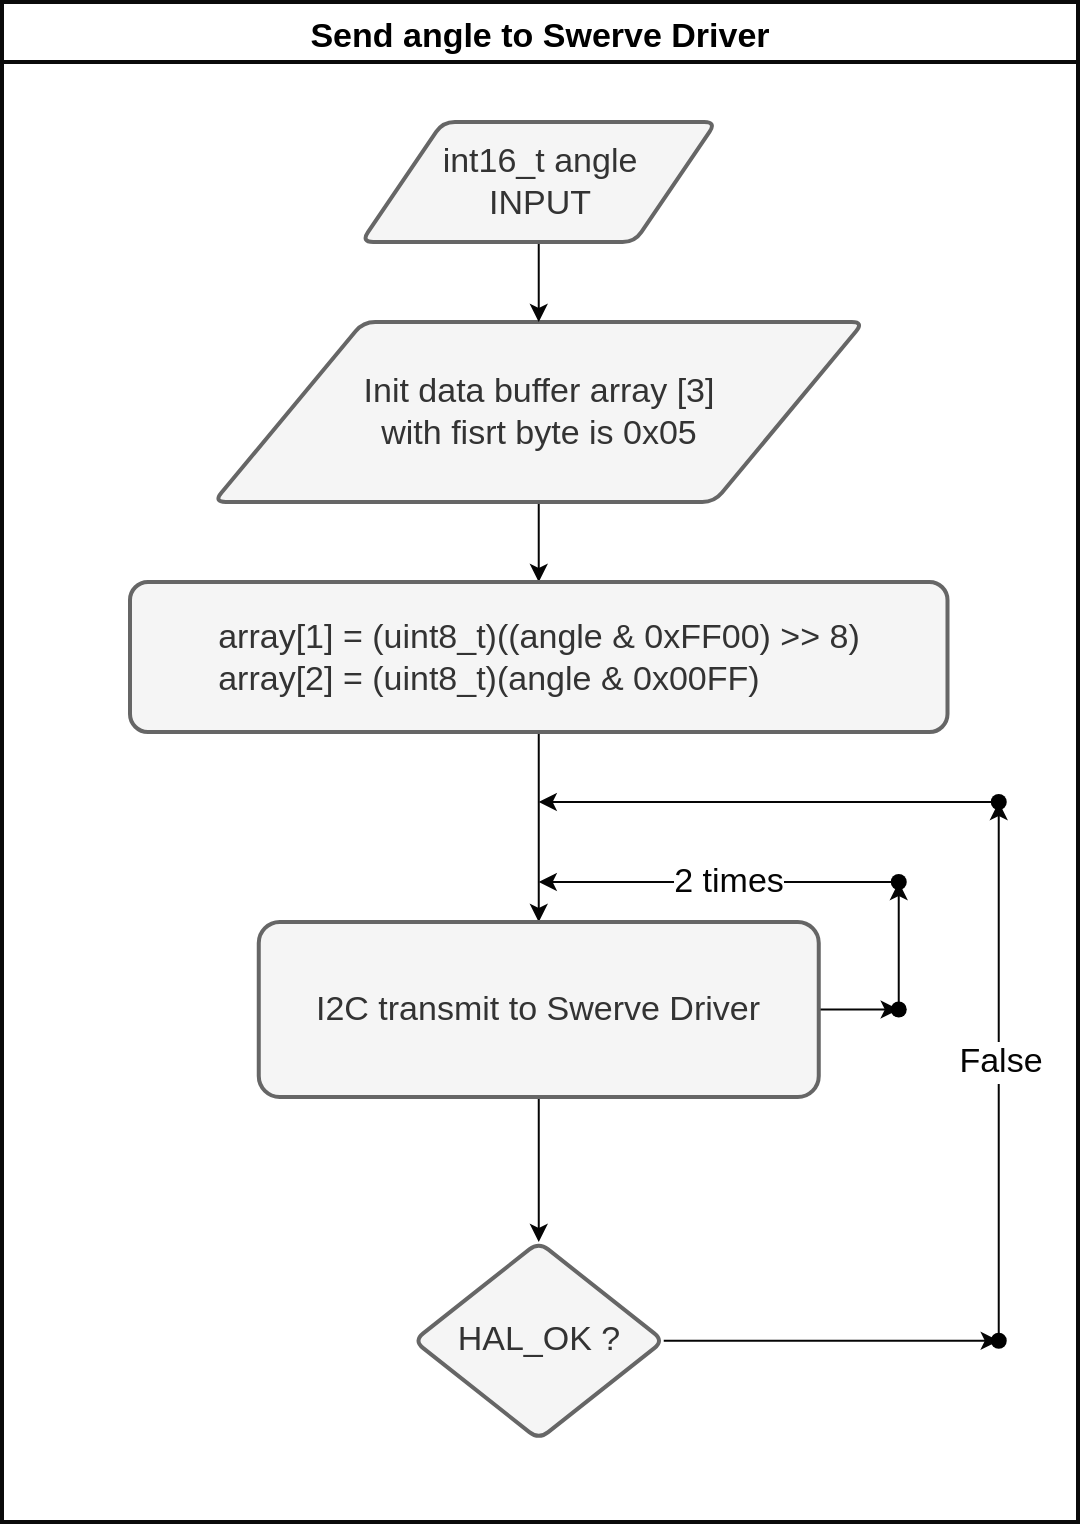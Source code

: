 <mxfile>
    <diagram id="sf5Tu4jq8F1Bwl_-Hn-f" name="Page-4">
        <mxGraphModel dx="1746" dy="1731" grid="1" gridSize="10" guides="1" tooltips="1" connect="1" arrows="1" fold="1" page="1" pageScale="1" pageWidth="1169" pageHeight="1654" background="#ffffff" math="0" shadow="0">
            <root>
                <mxCell id="0"/>
                <mxCell id="1" parent="0"/>
                <mxCell id="MFn5l7SoFBMoEaA_jS1z-1" value="Send angle to Swerve Driver" style="swimlane;labelBackgroundColor=none;strokeColor=#0a0a0a;strokeWidth=2;fontSize=17;fillColor=none;gradientColor=default;startSize=30;fontColor=#000000;" vertex="1" parent="1">
                    <mxGeometry x="2654" y="240" width="538" height="760" as="geometry"/>
                </mxCell>
                <mxCell id="MFn5l7SoFBMoEaA_jS1z-2" value="" style="edgeStyle=none;html=1;fontSize=17;strokeColor=#050505;" edge="1" parent="MFn5l7SoFBMoEaA_jS1z-1" source="MFn5l7SoFBMoEaA_jS1z-3" target="MFn5l7SoFBMoEaA_jS1z-5">
                    <mxGeometry relative="1" as="geometry"/>
                </mxCell>
                <mxCell id="MFn5l7SoFBMoEaA_jS1z-3" value="Init data buffer array [3]&lt;br&gt;with fisrt&amp;nbsp;byte is 0x05" style="shape=parallelogram;html=1;strokeWidth=2;perimeter=parallelogramPerimeter;whiteSpace=wrap;rounded=1;arcSize=12;size=0.23;labelBackgroundColor=none;strokeColor=#666666;fontSize=17;fillColor=#f5f5f5;fontColor=#333333;" vertex="1" parent="MFn5l7SoFBMoEaA_jS1z-1">
                    <mxGeometry x="105.87" y="160" width="325" height="90" as="geometry"/>
                </mxCell>
                <mxCell id="MFn5l7SoFBMoEaA_jS1z-4" value="" style="edgeStyle=none;html=1;fontSize=17;strokeColor=#050505;" edge="1" parent="MFn5l7SoFBMoEaA_jS1z-1" source="MFn5l7SoFBMoEaA_jS1z-5" target="MFn5l7SoFBMoEaA_jS1z-10">
                    <mxGeometry relative="1" as="geometry"/>
                </mxCell>
                <mxCell id="MFn5l7SoFBMoEaA_jS1z-5" value="&lt;div style=&quot;text-align: left;&quot;&gt;&lt;span style=&quot;background-color: initial;&quot;&gt;array[1] = (uint8_t)((angle &amp;amp; 0xFF00) &amp;gt;&amp;gt; 8)&lt;/span&gt;&lt;/div&gt;&lt;div style=&quot;text-align: left;&quot;&gt;&lt;span style=&quot;background-color: initial;&quot;&gt;array[2] = (uint8_t)(angle &amp;amp; 0x00FF)&lt;/span&gt;&lt;/div&gt;" style="rounded=1;whiteSpace=wrap;html=1;fontSize=17;fillColor=#f5f5f5;strokeWidth=2;arcSize=12;labelBackgroundColor=none;fontColor=#333333;strokeColor=#666666;" vertex="1" parent="MFn5l7SoFBMoEaA_jS1z-1">
                    <mxGeometry x="64" y="290" width="408.75" height="75" as="geometry"/>
                </mxCell>
                <mxCell id="MFn5l7SoFBMoEaA_jS1z-6" value="" style="edgeStyle=none;html=1;fontSize=17;strokeColor=#050505;" edge="1" parent="MFn5l7SoFBMoEaA_jS1z-1" source="MFn5l7SoFBMoEaA_jS1z-7" target="MFn5l7SoFBMoEaA_jS1z-3">
                    <mxGeometry relative="1" as="geometry"/>
                </mxCell>
                <mxCell id="MFn5l7SoFBMoEaA_jS1z-7" value="int16_t angle&lt;br&gt;INPUT" style="shape=parallelogram;html=1;strokeWidth=2;perimeter=parallelogramPerimeter;whiteSpace=wrap;rounded=1;arcSize=12;size=0.23;labelBackgroundColor=none;strokeColor=#666666;fontSize=17;fillColor=#f5f5f5;fontColor=#333333;" vertex="1" parent="MFn5l7SoFBMoEaA_jS1z-1">
                    <mxGeometry x="179.62" y="60" width="177.5" height="60" as="geometry"/>
                </mxCell>
                <mxCell id="MFn5l7SoFBMoEaA_jS1z-8" value="" style="edgeStyle=none;html=1;fontSize=17;strokeColor=#050505;" edge="1" parent="MFn5l7SoFBMoEaA_jS1z-1" source="MFn5l7SoFBMoEaA_jS1z-10" target="MFn5l7SoFBMoEaA_jS1z-12">
                    <mxGeometry relative="1" as="geometry"/>
                </mxCell>
                <mxCell id="MFn5l7SoFBMoEaA_jS1z-9" value="" style="edgeStyle=none;html=1;fontSize=17;strokeColor=#050505;" edge="1" parent="MFn5l7SoFBMoEaA_jS1z-1" source="MFn5l7SoFBMoEaA_jS1z-10" target="MFn5l7SoFBMoEaA_jS1z-14">
                    <mxGeometry relative="1" as="geometry"/>
                </mxCell>
                <mxCell id="MFn5l7SoFBMoEaA_jS1z-10" value="I2C transmit to Swerve Driver" style="rounded=1;whiteSpace=wrap;html=1;fontSize=17;fillColor=#f5f5f5;strokeWidth=2;arcSize=12;labelBackgroundColor=none;fontColor=#333333;strokeColor=#666666;" vertex="1" parent="MFn5l7SoFBMoEaA_jS1z-1">
                    <mxGeometry x="128.38" y="460" width="280" height="87.5" as="geometry"/>
                </mxCell>
                <mxCell id="MFn5l7SoFBMoEaA_jS1z-11" value="" style="edgeStyle=none;html=1;fontSize=17;strokeColor=#050505;" edge="1" parent="MFn5l7SoFBMoEaA_jS1z-1" source="MFn5l7SoFBMoEaA_jS1z-12" target="MFn5l7SoFBMoEaA_jS1z-20">
                    <mxGeometry relative="1" as="geometry"/>
                </mxCell>
                <mxCell id="MFn5l7SoFBMoEaA_jS1z-12" value="HAL_OK ?" style="rhombus;whiteSpace=wrap;html=1;fontSize=17;fillColor=#f5f5f5;rounded=1;strokeWidth=2;arcSize=12;labelBackgroundColor=none;fontColor=#333333;strokeColor=#666666;" vertex="1" parent="MFn5l7SoFBMoEaA_jS1z-1">
                    <mxGeometry x="205.89" y="620" width="124.98" height="98.75" as="geometry"/>
                </mxCell>
                <mxCell id="MFn5l7SoFBMoEaA_jS1z-13" value="" style="edgeStyle=none;html=1;fontSize=17;strokeColor=#050505;" edge="1" parent="MFn5l7SoFBMoEaA_jS1z-1" source="MFn5l7SoFBMoEaA_jS1z-14" target="MFn5l7SoFBMoEaA_jS1z-17">
                    <mxGeometry relative="1" as="geometry"/>
                </mxCell>
                <mxCell id="MFn5l7SoFBMoEaA_jS1z-14" value="" style="shape=waypoint;sketch=0;size=6;pointerEvents=1;points=[];fillColor=none;resizable=0;rotatable=0;perimeter=centerPerimeter;snapToPoint=1;fontSize=17;rounded=1;strokeWidth=2;arcSize=12;labelBackgroundColor=none;gradientColor=default;" vertex="1" parent="MFn5l7SoFBMoEaA_jS1z-1">
                    <mxGeometry x="438.37" y="493.75" width="20" height="20" as="geometry"/>
                </mxCell>
                <mxCell id="MFn5l7SoFBMoEaA_jS1z-15" value="" style="edgeStyle=none;html=1;fontSize=17;strokeColor=#050505;" edge="1" parent="MFn5l7SoFBMoEaA_jS1z-1">
                    <mxGeometry relative="1" as="geometry">
                        <mxPoint x="448.37" y="440" as="sourcePoint"/>
                        <mxPoint x="268.37" y="440" as="targetPoint"/>
                    </mxGeometry>
                </mxCell>
                <mxCell id="MFn5l7SoFBMoEaA_jS1z-16" value="2 times" style="edgeLabel;html=1;align=center;verticalAlign=middle;resizable=0;points=[];fontSize=17;labelBackgroundColor=#FFFFFF;fontColor=#050505;" vertex="1" connectable="0" parent="MFn5l7SoFBMoEaA_jS1z-15">
                    <mxGeometry x="-0.052" relative="1" as="geometry">
                        <mxPoint as="offset"/>
                    </mxGeometry>
                </mxCell>
                <mxCell id="MFn5l7SoFBMoEaA_jS1z-17" value="" style="shape=waypoint;sketch=0;size=6;pointerEvents=1;points=[];fillColor=none;resizable=0;rotatable=0;perimeter=centerPerimeter;snapToPoint=1;fontSize=17;rounded=1;strokeWidth=2;arcSize=12;labelBackgroundColor=none;gradientColor=default;" vertex="1" parent="MFn5l7SoFBMoEaA_jS1z-1">
                    <mxGeometry x="438.37" y="430" width="20" height="20" as="geometry"/>
                </mxCell>
                <mxCell id="MFn5l7SoFBMoEaA_jS1z-18" value="" style="edgeStyle=none;html=1;fontSize=17;strokeColor=#050505;" edge="1" parent="MFn5l7SoFBMoEaA_jS1z-1" source="MFn5l7SoFBMoEaA_jS1z-20" target="MFn5l7SoFBMoEaA_jS1z-22">
                    <mxGeometry relative="1" as="geometry"/>
                </mxCell>
                <mxCell id="MFn5l7SoFBMoEaA_jS1z-19" value="False" style="edgeLabel;html=1;align=center;verticalAlign=middle;resizable=0;points=[];fontSize=17;labelBackgroundColor=#FFFFFF;fontColor=#050505;" vertex="1" connectable="0" parent="MFn5l7SoFBMoEaA_jS1z-18">
                    <mxGeometry x="0.073" y="-1" relative="1" as="geometry">
                        <mxPoint x="-1" y="5" as="offset"/>
                    </mxGeometry>
                </mxCell>
                <mxCell id="MFn5l7SoFBMoEaA_jS1z-20" value="" style="shape=waypoint;sketch=0;size=6;pointerEvents=1;points=[];fillColor=none;resizable=0;rotatable=0;perimeter=centerPerimeter;snapToPoint=1;fontSize=17;rounded=1;strokeWidth=2;arcSize=12;labelBackgroundColor=none;gradientColor=default;" vertex="1" parent="MFn5l7SoFBMoEaA_jS1z-1">
                    <mxGeometry x="488.37" y="659.375" width="20" height="20" as="geometry"/>
                </mxCell>
                <mxCell id="MFn5l7SoFBMoEaA_jS1z-21" value="" style="edgeStyle=none;html=1;fontSize=17;strokeColor=#050505;" edge="1" parent="MFn5l7SoFBMoEaA_jS1z-1" source="MFn5l7SoFBMoEaA_jS1z-22">
                    <mxGeometry relative="1" as="geometry">
                        <mxPoint x="268.37" y="400" as="targetPoint"/>
                    </mxGeometry>
                </mxCell>
                <mxCell id="MFn5l7SoFBMoEaA_jS1z-22" value="" style="shape=waypoint;sketch=0;size=6;pointerEvents=1;points=[];fillColor=none;resizable=0;rotatable=0;perimeter=centerPerimeter;snapToPoint=1;fontSize=17;rounded=1;strokeWidth=2;arcSize=12;labelBackgroundColor=none;gradientColor=default;" vertex="1" parent="MFn5l7SoFBMoEaA_jS1z-1">
                    <mxGeometry x="488.37" y="390.005" width="20" height="20" as="geometry"/>
                </mxCell>
            </root>
        </mxGraphModel>
    </diagram>
    <diagram id="LgjHjMKBJpjoU6trHhx2" name="Page-1">
        <mxGraphModel dx="4595" dy="1948" grid="1" gridSize="10" guides="1" tooltips="1" connect="1" arrows="1" fold="1" page="1" pageScale="1" pageWidth="1169" pageHeight="1654" background="#ffffff" math="0" shadow="0">
            <root>
                <mxCell id="0"/>
                <mxCell id="1" parent="0"/>
                <mxCell id="20" value="" style="edgeStyle=none;html=1;strokeColor=#000000;" edge="1" parent="1" source="18" target="19">
                    <mxGeometry relative="1" as="geometry"/>
                </mxCell>
                <mxCell id="22" value="" style="edgeStyle=none;html=1;strokeColor=#000000;" edge="1" parent="1" source="19" target="21">
                    <mxGeometry relative="1" as="geometry"/>
                </mxCell>
                <mxCell id="19" value="Config SystemClock" style="whiteSpace=wrap;html=1;rounded=1;arcSize=14;strokeWidth=2;fillColor=#f5f5f5;fontColor=#333333;strokeColor=#666666;" vertex="1" parent="1">
                    <mxGeometry x="530" y="270" width="120" height="60" as="geometry"/>
                </mxCell>
                <mxCell id="24" value="" style="edgeStyle=none;html=1;strokeColor=#000000;" edge="1" parent="1" source="21" target="23">
                    <mxGeometry relative="1" as="geometry"/>
                </mxCell>
                <mxCell id="21" value="Init GPIO, Timer,&amp;nbsp;&lt;br&gt;USART, I2C" style="whiteSpace=wrap;html=1;rounded=1;arcSize=14;strokeWidth=2;fillColor=#f5f5f5;fontColor=#333333;strokeColor=#666666;" vertex="1" parent="1">
                    <mxGeometry x="530" y="370" width="120" height="60" as="geometry"/>
                </mxCell>
                <mxCell id="26" value="" style="edgeStyle=none;html=1;strokeColor=#000000;" edge="1" parent="1" source="23" target="25">
                    <mxGeometry relative="1" as="geometry"/>
                </mxCell>
                <mxCell id="23" value="Init Wings home position" style="rounded=1;whiteSpace=wrap;html=1;arcSize=14;strokeWidth=2;fillColor=#f5f5f5;fontColor=#333333;strokeColor=#666666;" vertex="1" parent="1">
                    <mxGeometry x="530" y="470" width="120" height="60" as="geometry"/>
                </mxCell>
                <mxCell id="31" value="" style="edgeStyle=none;html=1;strokeColor=#000000;" edge="1" parent="1" source="25" target="30">
                    <mxGeometry relative="1" as="geometry"/>
                </mxCell>
                <mxCell id="25" value="Scan I2C address of&lt;br&gt;Swerve Driver" style="whiteSpace=wrap;html=1;rounded=1;arcSize=14;strokeWidth=2;fillColor=#f5f5f5;fontColor=#333333;strokeColor=#666666;" vertex="1" parent="1">
                    <mxGeometry x="530" y="570" width="120" height="60" as="geometry"/>
                </mxCell>
                <mxCell id="33" value="" style="edgeStyle=none;html=1;strokeColor=#000000;" edge="1" parent="1" source="30" target="32">
                    <mxGeometry relative="1" as="geometry"/>
                </mxCell>
                <mxCell id="38" value="" style="edgeStyle=none;html=1;strokeColor=#000000;" edge="1" parent="1" source="30" target="37">
                    <mxGeometry relative="1" as="geometry"/>
                </mxCell>
                <mxCell id="30" value="HAL_OK" style="rhombus;whiteSpace=wrap;html=1;rounded=1;arcSize=14;strokeWidth=2;fillColor=#f5f5f5;fontColor=#333333;strokeColor=#666666;" vertex="1" parent="1">
                    <mxGeometry x="550" y="660" width="80" height="80" as="geometry"/>
                </mxCell>
                <mxCell id="35" value="" style="edgeStyle=none;html=1;strokeColor=#000000;" edge="1" parent="1" source="32" target="34">
                    <mxGeometry relative="1" as="geometry"/>
                </mxCell>
                <mxCell id="112" value="False" style="edgeLabel;html=1;align=center;verticalAlign=middle;resizable=0;points=[];fontSize=14;labelBackgroundColor=#f4f1f8;fontColor=#000000;" vertex="1" connectable="0" parent="35">
                    <mxGeometry x="-0.185" relative="1" as="geometry">
                        <mxPoint y="-9" as="offset"/>
                    </mxGeometry>
                </mxCell>
                <mxCell id="32" value="" style="shape=waypoint;sketch=0;size=6;pointerEvents=1;points=[];fillColor=default;resizable=0;rotatable=0;perimeter=centerPerimeter;snapToPoint=1;rounded=1;arcSize=14;strokeWidth=2;" vertex="1" parent="1">
                    <mxGeometry x="710" y="690" width="20" height="20" as="geometry"/>
                </mxCell>
                <mxCell id="36" value="" style="edgeStyle=none;html=1;strokeColor=#000000;" edge="1" parent="1" source="34" target="25">
                    <mxGeometry relative="1" as="geometry"/>
                </mxCell>
                <mxCell id="34" value="" style="shape=waypoint;sketch=0;size=6;pointerEvents=1;points=[];fillColor=default;resizable=0;rotatable=0;perimeter=centerPerimeter;snapToPoint=1;rounded=1;arcSize=14;strokeWidth=2;" vertex="1" parent="1">
                    <mxGeometry x="710" y="590" width="20" height="20" as="geometry"/>
                </mxCell>
                <mxCell id="40" value="" style="edgeStyle=none;html=1;strokeColor=#000000;" edge="1" parent="1" source="37" target="39">
                    <mxGeometry relative="1" as="geometry"/>
                </mxCell>
                <mxCell id="37" value="Send init angle for&amp;nbsp;&lt;br&gt;Swerve Driver" style="whiteSpace=wrap;html=1;rounded=1;arcSize=14;strokeWidth=2;fillColor=#f5f5f5;fontColor=#333333;strokeColor=#666666;" vertex="1" parent="1">
                    <mxGeometry x="530" y="780" width="120" height="60" as="geometry"/>
                </mxCell>
                <mxCell id="44" value="" style="edgeStyle=none;html=1;strokeColor=#000000;" edge="1" parent="1" source="39" target="43">
                    <mxGeometry relative="1" as="geometry"/>
                </mxCell>
                <mxCell id="39" value="Enable DMA for USART of RF &lt;br&gt;module" style="whiteSpace=wrap;html=1;rounded=1;arcSize=14;strokeWidth=2;fillColor=#f5f5f5;fontColor=#333333;strokeColor=#666666;" vertex="1" parent="1">
                    <mxGeometry x="530" y="880" width="120" height="60" as="geometry"/>
                </mxCell>
                <mxCell id="46" value="" style="edgeStyle=none;html=1;strokeColor=#000000;" edge="1" parent="1" source="43" target="45">
                    <mxGeometry relative="1" as="geometry"/>
                </mxCell>
                <mxCell id="43" value="Scan &amp;amp; Store joystick, button data into data array" style="rounded=1;whiteSpace=wrap;html=1;arcSize=14;strokeWidth=2;fillColor=#f5f5f5;fontColor=#333333;strokeColor=#666666;" vertex="1" parent="1">
                    <mxGeometry x="510" y="1010" width="160" height="90" as="geometry"/>
                </mxCell>
                <mxCell id="48" value="" style="edgeStyle=none;html=1;strokeColor=#000000;" edge="1" parent="1" source="45" target="47">
                    <mxGeometry relative="1" as="geometry"/>
                </mxCell>
                <mxCell id="45" value="Process data, divide control angle data" style="rounded=1;whiteSpace=wrap;html=1;arcSize=14;strokeWidth=2;fillColor=#f5f5f5;fontColor=#333333;strokeColor=#666666;" vertex="1" parent="1">
                    <mxGeometry x="510" y="1140" width="160" height="70" as="geometry"/>
                </mxCell>
                <mxCell id="50" value="" style="edgeStyle=none;html=1;strokeColor=#000000;" edge="1" parent="1" source="47" target="49">
                    <mxGeometry relative="1" as="geometry"/>
                </mxCell>
                <mxCell id="47" value="Send data to Swerve Driver via I2C" style="rounded=1;whiteSpace=wrap;html=1;arcSize=14;strokeWidth=2;fillColor=#f5f5f5;fontColor=#333333;strokeColor=#666666;" vertex="1" parent="1">
                    <mxGeometry x="530" y="1250" width="120" height="60" as="geometry"/>
                </mxCell>
                <mxCell id="52" value="" style="edgeStyle=none;html=1;strokeColor=#000000;" edge="1" parent="1" source="49" target="51">
                    <mxGeometry relative="1" as="geometry"/>
                </mxCell>
                <mxCell id="49" value="Control 2 wheeled motor" style="whiteSpace=wrap;html=1;rounded=1;arcSize=14;strokeWidth=2;fillColor=#f5f5f5;fontColor=#333333;strokeColor=#666666;" vertex="1" parent="1">
                    <mxGeometry x="530" y="1350" width="120" height="60" as="geometry"/>
                </mxCell>
                <mxCell id="54" value="" style="edgeStyle=none;html=1;strokeColor=#000000;" edge="1" parent="1" source="51" target="53">
                    <mxGeometry relative="1" as="geometry"/>
                </mxCell>
                <mxCell id="51" value="" style="shape=waypoint;sketch=0;size=6;pointerEvents=1;points=[];fillColor=default;resizable=0;rotatable=0;perimeter=centerPerimeter;snapToPoint=1;rounded=1;arcSize=14;strokeWidth=2;" vertex="1" parent="1">
                    <mxGeometry x="580" y="1450" width="20" height="20" as="geometry"/>
                </mxCell>
                <mxCell id="56" value="" style="edgeStyle=none;html=1;strokeColor=#000000;" edge="1" parent="1" source="53" target="55">
                    <mxGeometry relative="1" as="geometry">
                        <Array as="points">
                            <mxPoint x="740" y="1220"/>
                        </Array>
                    </mxGeometry>
                </mxCell>
                <mxCell id="53" value="" style="shape=waypoint;sketch=0;size=6;pointerEvents=1;points=[];fillColor=default;resizable=0;rotatable=0;perimeter=centerPerimeter;snapToPoint=1;rounded=1;arcSize=14;strokeWidth=2;" vertex="1" parent="1">
                    <mxGeometry x="730" y="1450" width="20" height="20" as="geometry"/>
                </mxCell>
                <mxCell id="57" value="" style="edgeStyle=none;html=1;strokeColor=#000000;" edge="1" parent="1" source="55">
                    <mxGeometry relative="1" as="geometry">
                        <mxPoint x="590" y="990" as="targetPoint"/>
                        <Array as="points"/>
                    </mxGeometry>
                </mxCell>
                <mxCell id="55" value="" style="shape=waypoint;sketch=0;size=6;pointerEvents=1;points=[];fillColor=default;resizable=0;rotatable=0;perimeter=centerPerimeter;snapToPoint=1;rounded=1;arcSize=14;strokeWidth=2;" vertex="1" parent="1">
                    <mxGeometry x="730" y="980" width="20" height="20" as="geometry"/>
                </mxCell>
                <mxCell id="60" value="MAIN" style="swimlane;strokeColor=#000000;strokeWidth=2;fillColor=none;gradientColor=default;labelPosition=center;verticalLabelPosition=middle;align=center;verticalAlign=middle;startSize=30;fontSize=14;fontColor=#080808;" vertex="1" parent="1">
                    <mxGeometry x="370" y="70" width="430" height="1420" as="geometry"/>
                </mxCell>
                <mxCell id="18" value="Reset peripherals,&lt;br&gt;init flash &amp;amp; systick" style="rounded=1;whiteSpace=wrap;html=1;absoluteArcSize=1;arcSize=14;strokeWidth=2;fillColor=#f5f5f5;fontColor=#333333;strokeColor=#666666;" vertex="1" parent="60">
                    <mxGeometry x="125" y="50" width="180" height="130" as="geometry"/>
                </mxCell>
                <mxCell id="147" value="" style="line;strokeWidth=2;html=1;labelBackgroundColor=none;strokeColor=#1A1A1A;fontSize=17;fillColor=none;gradientColor=default;fontColor=#121111;" vertex="1" parent="60">
                    <mxGeometry y="890" width="430" height="10" as="geometry"/>
                </mxCell>
                <mxCell id="148" value="LOOP" style="text;html=1;align=center;verticalAlign=middle;resizable=0;points=[];autosize=1;strokeColor=none;fillColor=none;fontSize=17;fontColor=#000000;" vertex="1" parent="1">
                    <mxGeometry x="375" y="975" width="70" height="30" as="geometry"/>
                </mxCell>
            </root>
        </mxGraphModel>
    </diagram>
    <diagram id="1zz0rGVcBCQXK4eXTrPm" name="Page-2">
        <mxGraphModel dx="2663" dy="1298" grid="1" gridSize="10" guides="1" tooltips="1" connect="1" arrows="1" fold="1" page="1" pageScale="1" pageWidth="1169" pageHeight="1654" background="#ffffff" math="1" shadow="0">
            <root>
                <mxCell id="0"/>
                <mxCell id="1" parent="0"/>
                <mxCell id="22NSbje1e0_N6CiT3W4a-1" value="Init Wings home position" style="swimlane;strokeColor=#666666;strokeWidth=2;fillColor=#f5f5f5;fontSize=14;startSize=30;fontColor=#FFFFFF;" vertex="1" parent="1">
                    <mxGeometry x="294" y="70" width="580" height="1290" as="geometry"/>
                </mxCell>
                <mxCell id="22NSbje1e0_N6CiT3W4a-2" value="" style="edgeStyle=none;html=1;fontSize=14;strokeColor=#000000;" edge="1" parent="22NSbje1e0_N6CiT3W4a-1" source="22NSbje1e0_N6CiT3W4a-3" target="22NSbje1e0_N6CiT3W4a-5">
                    <mxGeometry relative="1" as="geometry"/>
                </mxCell>
                <mxCell id="22NSbje1e0_N6CiT3W4a-3" value="Set down direction for Stepper" style="rounded=1;whiteSpace=wrap;html=1;absoluteArcSize=1;arcSize=14;strokeWidth=2;labelBackgroundColor=none;strokeColor=#666666;fontSize=14;fillColor=#f5f5f5;fontColor=#333333;" vertex="1" parent="22NSbje1e0_N6CiT3W4a-1">
                    <mxGeometry x="124.38" y="50" width="190" height="70" as="geometry"/>
                </mxCell>
                <mxCell id="22NSbje1e0_N6CiT3W4a-4" value="" style="edgeStyle=none;html=1;fontSize=14;strokeColor=#000000;" edge="1" parent="22NSbje1e0_N6CiT3W4a-1" source="22NSbje1e0_N6CiT3W4a-5" target="22NSbje1e0_N6CiT3W4a-7">
                    <mxGeometry relative="1" as="geometry"/>
                </mxCell>
                <mxCell id="22NSbje1e0_N6CiT3W4a-5" value="Pulse generate to Stepper 1" style="whiteSpace=wrap;html=1;fontSize=14;fillColor=#f5f5f5;rounded=1;arcSize=14;strokeWidth=2;labelBackgroundColor=none;fontColor=#333333;strokeColor=#666666;" vertex="1" parent="22NSbje1e0_N6CiT3W4a-1">
                    <mxGeometry x="114.38" y="180" width="210" height="70" as="geometry"/>
                </mxCell>
                <mxCell id="22NSbje1e0_N6CiT3W4a-6" value="" style="edgeStyle=none;html=1;fontSize=14;strokeColor=#080808;" edge="1" parent="22NSbje1e0_N6CiT3W4a-1" source="22NSbje1e0_N6CiT3W4a-7" target="22NSbje1e0_N6CiT3W4a-12">
                    <mxGeometry relative="1" as="geometry"/>
                </mxCell>
                <mxCell id="22NSbje1e0_N6CiT3W4a-7" value="Proximity sensor 1" style="rhombus;whiteSpace=wrap;html=1;fontSize=14;fillColor=#f5f5f5;rounded=1;arcSize=14;strokeWidth=2;labelBackgroundColor=none;fontColor=#333333;strokeColor=#666666;" vertex="1" parent="22NSbje1e0_N6CiT3W4a-1">
                    <mxGeometry x="124.38" y="300" width="190" height="100" as="geometry"/>
                </mxCell>
                <mxCell id="22NSbje1e0_N6CiT3W4a-8" value="" style="shape=waypoint;sketch=0;size=6;pointerEvents=1;points=[];fillColor=none;resizable=0;rotatable=0;perimeter=centerPerimeter;snapToPoint=1;fontSize=14;rounded=1;arcSize=14;strokeWidth=2;labelBackgroundColor=none;gradientColor=default;" vertex="1" parent="22NSbje1e0_N6CiT3W4a-1">
                    <mxGeometry x="424.38" y="340" width="20" height="20" as="geometry"/>
                </mxCell>
                <mxCell id="22NSbje1e0_N6CiT3W4a-9" value="" style="edgeStyle=none;html=1;fontSize=14;strokeColor=#000000;" edge="1" parent="22NSbje1e0_N6CiT3W4a-1" source="22NSbje1e0_N6CiT3W4a-10" target="22NSbje1e0_N6CiT3W4a-5">
                    <mxGeometry relative="1" as="geometry"/>
                </mxCell>
                <mxCell id="22NSbje1e0_N6CiT3W4a-10" value="" style="shape=waypoint;sketch=0;size=6;pointerEvents=1;points=[];fillColor=none;resizable=0;rotatable=0;perimeter=centerPerimeter;snapToPoint=1;fontSize=14;rounded=1;arcSize=14;strokeWidth=2;labelBackgroundColor=none;gradientColor=default;" vertex="1" parent="22NSbje1e0_N6CiT3W4a-1">
                    <mxGeometry x="424.38" y="205" width="20" height="20" as="geometry"/>
                </mxCell>
                <mxCell id="22NSbje1e0_N6CiT3W4a-11" value="" style="edgeStyle=none;html=1;fontSize=14;strokeColor=#000000;" edge="1" parent="22NSbje1e0_N6CiT3W4a-1">
                    <mxGeometry relative="1" as="geometry">
                        <mxPoint x="314.38" y="349.8" as="sourcePoint"/>
                        <mxPoint x="434.38" y="349.8" as="targetPoint"/>
                    </mxGeometry>
                </mxCell>
                <mxCell id="22NSbje1e0_N6CiT3W4a-12" value="Pulse generate to Stepper 2" style="whiteSpace=wrap;html=1;fontSize=14;fillColor=#f5f5f5;rounded=1;arcSize=14;strokeWidth=2;labelBackgroundColor=none;fontColor=#333333;strokeColor=#666666;" vertex="1" parent="22NSbje1e0_N6CiT3W4a-1">
                    <mxGeometry x="114.38" y="450" width="210" height="70" as="geometry"/>
                </mxCell>
                <mxCell id="22NSbje1e0_N6CiT3W4a-13" value="" style="edgeStyle=none;html=1;fontSize=14;strokeColor=#080808;" edge="1" parent="22NSbje1e0_N6CiT3W4a-1" source="22NSbje1e0_N6CiT3W4a-14" target="22NSbje1e0_N6CiT3W4a-22">
                    <mxGeometry relative="1" as="geometry"/>
                </mxCell>
                <mxCell id="22NSbje1e0_N6CiT3W4a-14" value="Proximity sensor 2" style="rhombus;whiteSpace=wrap;html=1;fontSize=14;fillColor=#f5f5f5;rounded=1;arcSize=14;strokeWidth=2;labelBackgroundColor=none;fontColor=#333333;strokeColor=#666666;" vertex="1" parent="22NSbje1e0_N6CiT3W4a-1">
                    <mxGeometry x="124.38" y="570" width="190" height="100" as="geometry"/>
                </mxCell>
                <mxCell id="22NSbje1e0_N6CiT3W4a-15" value="" style="edgeStyle=none;html=1;fontSize=14;strokeColor=#080808;" edge="1" parent="22NSbje1e0_N6CiT3W4a-1" source="22NSbje1e0_N6CiT3W4a-12" target="22NSbje1e0_N6CiT3W4a-14">
                    <mxGeometry relative="1" as="geometry"/>
                </mxCell>
                <mxCell id="22NSbje1e0_N6CiT3W4a-16" value="" style="shape=waypoint;sketch=0;size=6;pointerEvents=1;points=[];fillColor=none;resizable=0;rotatable=0;perimeter=centerPerimeter;snapToPoint=1;fontSize=14;rounded=1;arcSize=14;strokeWidth=2;labelBackgroundColor=none;gradientColor=default;" vertex="1" parent="22NSbje1e0_N6CiT3W4a-1">
                    <mxGeometry x="424.38" y="610" width="20" height="20" as="geometry"/>
                </mxCell>
                <mxCell id="22NSbje1e0_N6CiT3W4a-17" value="" style="edgeStyle=none;html=1;fontSize=14;strokeColor=#080808;" edge="1" parent="22NSbje1e0_N6CiT3W4a-1" source="22NSbje1e0_N6CiT3W4a-18" target="22NSbje1e0_N6CiT3W4a-12">
                    <mxGeometry relative="1" as="geometry"/>
                </mxCell>
                <mxCell id="22NSbje1e0_N6CiT3W4a-18" value="" style="shape=waypoint;sketch=0;size=6;pointerEvents=1;points=[];fillColor=none;resizable=0;rotatable=0;perimeter=centerPerimeter;snapToPoint=1;fontSize=14;rounded=1;arcSize=14;strokeWidth=2;labelBackgroundColor=none;gradientColor=default;" vertex="1" parent="22NSbje1e0_N6CiT3W4a-1">
                    <mxGeometry x="424.38" y="475" width="20" height="20" as="geometry"/>
                </mxCell>
                <mxCell id="22NSbje1e0_N6CiT3W4a-19" value="" style="edgeStyle=none;html=1;fontSize=14;strokeColor=#080808;" edge="1" parent="22NSbje1e0_N6CiT3W4a-1" source="22NSbje1e0_N6CiT3W4a-16" target="22NSbje1e0_N6CiT3W4a-18">
                    <mxGeometry relative="1" as="geometry"/>
                </mxCell>
                <mxCell id="22NSbje1e0_N6CiT3W4a-20" value="False" style="edgeLabel;html=1;align=center;verticalAlign=middle;resizable=0;points=[];fontSize=14;labelBackgroundColor=#f2f1f4;fontColor=#050505;" vertex="1" connectable="0" parent="22NSbje1e0_N6CiT3W4a-19">
                    <mxGeometry x="-0.113" y="-1" relative="1" as="geometry">
                        <mxPoint x="-1" y="-10" as="offset"/>
                    </mxGeometry>
                </mxCell>
                <mxCell id="22NSbje1e0_N6CiT3W4a-21" value="" style="edgeStyle=none;html=1;fontSize=14;strokeColor=#080808;" edge="1" parent="22NSbje1e0_N6CiT3W4a-1">
                    <mxGeometry relative="1" as="geometry">
                        <mxPoint x="314.38" y="619.8" as="sourcePoint"/>
                        <mxPoint x="434.38" y="619.8" as="targetPoint"/>
                    </mxGeometry>
                </mxCell>
                <mxCell id="22NSbje1e0_N6CiT3W4a-22" value="Enable PWM Interrupt" style="whiteSpace=wrap;html=1;fontSize=14;fillColor=#f5f5f5;rounded=1;arcSize=14;strokeWidth=2;labelBackgroundColor=none;fontColor=#333333;strokeColor=#666666;" vertex="1" parent="22NSbje1e0_N6CiT3W4a-1">
                    <mxGeometry x="159.38" y="720" width="120" height="60" as="geometry"/>
                </mxCell>
                <mxCell id="22NSbje1e0_N6CiT3W4a-23" value="" style="edgeStyle=none;html=1;fontSize=14;strokeColor=#080808;" edge="1" parent="22NSbje1e0_N6CiT3W4a-1" source="22NSbje1e0_N6CiT3W4a-24" target="22NSbje1e0_N6CiT3W4a-26">
                    <mxGeometry relative="1" as="geometry"/>
                </mxCell>
                <mxCell id="22NSbje1e0_N6CiT3W4a-24" value="Pulse Finish Callback" style="whiteSpace=wrap;html=1;fontSize=14;fillColor=#f5f5f5;rounded=1;arcSize=14;strokeWidth=2;labelBackgroundColor=none;fontColor=#333333;strokeColor=#666666;" vertex="1" parent="22NSbje1e0_N6CiT3W4a-1">
                    <mxGeometry x="147.18" y="840" width="150" height="70" as="geometry"/>
                </mxCell>
                <mxCell id="22NSbje1e0_N6CiT3W4a-25" value="" style="edgeStyle=none;html=1;fontSize=14;strokeColor=#080808;" edge="1" parent="22NSbje1e0_N6CiT3W4a-1" source="22NSbje1e0_N6CiT3W4a-26" target="22NSbje1e0_N6CiT3W4a-29">
                    <mxGeometry relative="1" as="geometry"/>
                </mxCell>
                <mxCell id="22NSbje1e0_N6CiT3W4a-26" value="Pulse_Count++" style="shape=parallelogram;perimeter=parallelogramPerimeter;whiteSpace=wrap;html=1;fixedSize=1;fontSize=14;fillColor=#f5f5f5;rounded=1;arcSize=14;strokeWidth=2;labelBackgroundColor=none;fontColor=#333333;strokeColor=#666666;" vertex="1" parent="22NSbje1e0_N6CiT3W4a-1">
                    <mxGeometry x="153.43" y="950" width="137.5" height="40" as="geometry"/>
                </mxCell>
                <mxCell id="22NSbje1e0_N6CiT3W4a-27" value="" style="edgeStyle=none;html=1;fontSize=14;strokeColor=#080808;" edge="1" parent="22NSbje1e0_N6CiT3W4a-1" source="22NSbje1e0_N6CiT3W4a-29" target="22NSbje1e0_N6CiT3W4a-30">
                    <mxGeometry relative="1" as="geometry"/>
                </mxCell>
                <mxCell id="22NSbje1e0_N6CiT3W4a-28" value="" style="edgeStyle=none;html=1;fontSize=14;strokeColor=#050505;" edge="1" parent="22NSbje1e0_N6CiT3W4a-1" source="22NSbje1e0_N6CiT3W4a-29" target="22NSbje1e0_N6CiT3W4a-34">
                    <mxGeometry relative="1" as="geometry"/>
                </mxCell>
                <mxCell id="22NSbje1e0_N6CiT3W4a-29" value="Pulse_Count &amp;gt;= PulseSet" style="rhombus;whiteSpace=wrap;html=1;fontSize=14;fillColor=#f5f5f5;rounded=1;arcSize=14;strokeWidth=2;labelBackgroundColor=none;fontColor=#333333;strokeColor=#666666;" vertex="1" parent="22NSbje1e0_N6CiT3W4a-1">
                    <mxGeometry x="102.81" y="1030" width="238.75" height="100" as="geometry"/>
                </mxCell>
                <mxCell id="22NSbje1e0_N6CiT3W4a-30" value="" style="shape=waypoint;sketch=0;size=6;pointerEvents=1;points=[];fillColor=none;resizable=0;rotatable=0;perimeter=centerPerimeter;snapToPoint=1;fontSize=14;rounded=1;arcSize=14;strokeWidth=2;labelBackgroundColor=none;gradientColor=default;" vertex="1" parent="22NSbje1e0_N6CiT3W4a-1">
                    <mxGeometry x="407.185" y="1070" width="20" height="20" as="geometry"/>
                </mxCell>
                <mxCell id="22NSbje1e0_N6CiT3W4a-31" value="Continue PWM generate" style="whiteSpace=wrap;html=1;fontSize=14;fillColor=#f5f5f5;sketch=0;rounded=1;arcSize=14;strokeWidth=2;labelBackgroundColor=none;fontColor=#333333;strokeColor=#666666;" vertex="1" parent="22NSbje1e0_N6CiT3W4a-1">
                    <mxGeometry x="357.185" y="920" width="120" height="60" as="geometry"/>
                </mxCell>
                <mxCell id="22NSbje1e0_N6CiT3W4a-32" value="" style="edgeStyle=none;html=1;fontSize=14;exitX=0.51;exitY=0.36;exitDx=0;exitDy=0;exitPerimeter=0;strokeColor=#080808;" edge="1" parent="22NSbje1e0_N6CiT3W4a-1" source="22NSbje1e0_N6CiT3W4a-30">
                    <mxGeometry relative="1" as="geometry">
                        <mxPoint x="416.985" y="1050" as="sourcePoint"/>
                        <mxPoint x="416.985" y="980" as="targetPoint"/>
                    </mxGeometry>
                </mxCell>
                <mxCell id="22NSbje1e0_N6CiT3W4a-33" value="False" style="edgeLabel;html=1;align=center;verticalAlign=middle;resizable=0;points=[];fontSize=14;labelBackgroundColor=#f2f1f4;fontColor=#050505;" vertex="1" connectable="0" parent="22NSbje1e0_N6CiT3W4a-32">
                    <mxGeometry x="-0.329" y="-1" relative="1" as="geometry">
                        <mxPoint x="-1" y="-16" as="offset"/>
                    </mxGeometry>
                </mxCell>
                <mxCell id="22NSbje1e0_N6CiT3W4a-34" value="Disable PWM interrupt &lt;br&gt;&amp;amp; PWM generate" style="whiteSpace=wrap;html=1;fontSize=14;fillColor=#f5f5f5;rounded=1;arcSize=14;strokeWidth=2;labelBackgroundColor=none;fontColor=#333333;strokeColor=#666666;" vertex="1" parent="22NSbje1e0_N6CiT3W4a-1">
                    <mxGeometry x="134.67" y="1170" width="175.01" height="90" as="geometry"/>
                </mxCell>
                <mxCell id="22NSbje1e0_N6CiT3W4a-35" value="" style="edgeStyle=none;html=1;fontSize=14;strokeColor=#000000;" edge="1" parent="22NSbje1e0_N6CiT3W4a-1">
                    <mxGeometry relative="1" as="geometry">
                        <mxPoint x="434.39" y="350" as="sourcePoint"/>
                        <mxPoint x="434.39" y="215" as="targetPoint"/>
                    </mxGeometry>
                </mxCell>
                <mxCell id="22NSbje1e0_N6CiT3W4a-36" value="False" style="edgeLabel;html=1;align=center;verticalAlign=middle;resizable=0;points=[];fontSize=14;labelBackgroundColor=#f2f1f4;fontColor=#050505;" vertex="1" connectable="0" parent="22NSbje1e0_N6CiT3W4a-35">
                    <mxGeometry x="-0.129" y="-1" relative="1" as="geometry">
                        <mxPoint x="-1" y="-11" as="offset"/>
                    </mxGeometry>
                </mxCell>
                <mxCell id="22NSbje1e0_N6CiT3W4a-37" value="" style="line;strokeWidth=4;html=1;perimeter=backbonePerimeter;points=[];outlineConnect=0;labelBackgroundColor=none;strokeColor=#000000;fontSize=14;fillColor=none;gradientColor=default;" vertex="1" parent="22NSbje1e0_N6CiT3W4a-1">
                    <mxGeometry y="810" width="580" height="10" as="geometry"/>
                </mxCell>
            </root>
        </mxGraphModel>
    </diagram>
    <diagram id="knLT30tECiFSUVDmeRB3" name="Page-3">
        <mxGraphModel dx="3426" dy="1948" grid="1" gridSize="10" guides="1" tooltips="1" connect="1" arrows="1" fold="1" page="1" pageScale="1" pageWidth="1169" pageHeight="1654" background="#ffffff" math="0" shadow="0">
            <root>
                <mxCell id="0"/>
                <mxCell id="1" parent="0"/>
                <mxCell id="JZU2b6wUmtc_5KxaKh1X-1" value="HAL_UART_RxCpltCallback" style="swimlane;labelBackgroundColor=none;strokeColor=#080707;strokeWidth=2;fontSize=19;fillColor=none;gradientColor=default;startSize=30;fontColor=#121111;" vertex="1" parent="1">
                    <mxGeometry x="1443" y="240" width="622" height="870" as="geometry"/>
                </mxCell>
                <mxCell id="JZU2b6wUmtc_5KxaKh1X-2" value="" style="edgeStyle=none;html=1;fontSize=19;strokeColor=#000000;" edge="1" parent="JZU2b6wUmtc_5KxaKh1X-1" source="JZU2b6wUmtc_5KxaKh1X-3" target="JZU2b6wUmtc_5KxaKh1X-6">
                    <mxGeometry relative="1" as="geometry"/>
                </mxCell>
                <mxCell id="JZU2b6wUmtc_5KxaKh1X-3" value="uint8_t UART_Rx_Buffer[25]" style="shape=parallelogram;html=1;strokeWidth=2;perimeter=parallelogramPerimeter;whiteSpace=wrap;rounded=1;arcSize=12;size=0.23;labelBackgroundColor=none;strokeColor=#666666;fontSize=19;fillColor=#f5f5f5;fontColor=#333333;" vertex="1" parent="JZU2b6wUmtc_5KxaKh1X-1">
                    <mxGeometry x="69.75" y="47.5" width="402.5" height="70" as="geometry"/>
                </mxCell>
                <mxCell id="JZU2b6wUmtc_5KxaKh1X-4" value="" style="edgeStyle=none;html=1;fontSize=19;strokeColor=#000000;" edge="1" parent="JZU2b6wUmtc_5KxaKh1X-1" source="JZU2b6wUmtc_5KxaKh1X-6" target="JZU2b6wUmtc_5KxaKh1X-9">
                    <mxGeometry relative="1" as="geometry"/>
                </mxCell>
                <mxCell id="JZU2b6wUmtc_5KxaKh1X-5" value="" style="edgeStyle=none;html=1;fontSize=19;startArrow=none;strokeColor=#000000;" edge="1" parent="JZU2b6wUmtc_5KxaKh1X-1" source="JZU2b6wUmtc_5KxaKh1X-22" target="JZU2b6wUmtc_5KxaKh1X-12">
                    <mxGeometry relative="1" as="geometry"/>
                </mxCell>
                <mxCell id="JZU2b6wUmtc_5KxaKh1X-6" value="Check position of charactor" style="rhombus;whiteSpace=wrap;html=1;fontSize=19;fillColor=#f5f5f5;strokeWidth=2;rounded=1;arcSize=12;labelBackgroundColor=none;fontColor=#333333;strokeColor=#666666;" vertex="1" parent="JZU2b6wUmtc_5KxaKh1X-1">
                    <mxGeometry x="168.5" y="232.5" width="205" height="130" as="geometry"/>
                </mxCell>
                <mxCell id="JZU2b6wUmtc_5KxaKh1X-7" value="" style="edgeStyle=none;html=1;fontSize=19;strokeColor=#000000;" edge="1" parent="JZU2b6wUmtc_5KxaKh1X-1" source="JZU2b6wUmtc_5KxaKh1X-9" target="JZU2b6wUmtc_5KxaKh1X-10">
                    <mxGeometry relative="1" as="geometry"/>
                </mxCell>
                <mxCell id="JZU2b6wUmtc_5KxaKh1X-8" value="True" style="edgeLabel;html=1;align=center;verticalAlign=middle;resizable=0;points=[];fontSize=19;labelBackgroundColor=#f5f3f7;fontColor=#000000;" vertex="1" connectable="0" parent="JZU2b6wUmtc_5KxaKh1X-7">
                    <mxGeometry x="-0.275" relative="1" as="geometry">
                        <mxPoint y="-6" as="offset"/>
                    </mxGeometry>
                </mxCell>
                <mxCell id="JZU2b6wUmtc_5KxaKh1X-9" value="" style="shape=waypoint;sketch=0;size=6;pointerEvents=1;points=[];fillColor=none;resizable=0;rotatable=0;perimeter=centerPerimeter;snapToPoint=1;fontSize=19;strokeWidth=2;rounded=1;arcSize=12;labelBackgroundColor=none;gradientColor=default;" vertex="1" parent="JZU2b6wUmtc_5KxaKh1X-1">
                    <mxGeometry x="452.25" y="287.5" width="20" height="20" as="geometry"/>
                </mxCell>
                <mxCell id="JZU2b6wUmtc_5KxaKh1X-10" value="Continue recive DMA" style="whiteSpace=wrap;html=1;fontSize=19;fillColor=#f5f5f5;sketch=0;strokeWidth=2;rounded=1;arcSize=12;labelBackgroundColor=none;fontColor=#333333;strokeColor=#666666;" vertex="1" parent="JZU2b6wUmtc_5KxaKh1X-1">
                    <mxGeometry x="373.5" y="142.5" width="178.75" height="75" as="geometry"/>
                </mxCell>
                <mxCell id="JZU2b6wUmtc_5KxaKh1X-11" value="" style="edgeStyle=none;html=1;fontSize=19;strokeColor=#000000;" edge="1" parent="JZU2b6wUmtc_5KxaKh1X-1" source="JZU2b6wUmtc_5KxaKh1X-12" target="JZU2b6wUmtc_5KxaKh1X-15">
                    <mxGeometry relative="1" as="geometry"/>
                </mxCell>
                <mxCell id="JZU2b6wUmtc_5KxaKh1X-12" value="Handle function, recive single byte" style="whiteSpace=wrap;html=1;fontSize=19;fillColor=#f5f5f5;strokeWidth=2;rounded=1;arcSize=12;labelBackgroundColor=none;fontColor=#333333;strokeColor=#666666;" vertex="1" parent="JZU2b6wUmtc_5KxaKh1X-1">
                    <mxGeometry x="176" y="422.5" width="190" height="80" as="geometry"/>
                </mxCell>
                <mxCell id="JZU2b6wUmtc_5KxaKh1X-13" value="" style="edgeStyle=none;html=1;fontSize=19;strokeColor=#000000;" edge="1" parent="JZU2b6wUmtc_5KxaKh1X-1" source="JZU2b6wUmtc_5KxaKh1X-15" target="JZU2b6wUmtc_5KxaKh1X-18">
                    <mxGeometry relative="1" as="geometry"/>
                </mxCell>
                <mxCell id="JZU2b6wUmtc_5KxaKh1X-14" value="" style="edgeStyle=none;html=1;fontSize=19;strokeColor=#000000;" edge="1" parent="JZU2b6wUmtc_5KxaKh1X-1" source="JZU2b6wUmtc_5KxaKh1X-15" target="JZU2b6wUmtc_5KxaKh1X-23">
                    <mxGeometry relative="1" as="geometry"/>
                </mxCell>
                <mxCell id="JZU2b6wUmtc_5KxaKh1X-15" value="Temp_Buffer == end char ?" style="rhombus;whiteSpace=wrap;html=1;fontSize=19;fillColor=#f5f5f5;strokeWidth=2;rounded=1;arcSize=12;labelBackgroundColor=none;fontColor=#333333;strokeColor=#666666;" vertex="1" parent="JZU2b6wUmtc_5KxaKh1X-1">
                    <mxGeometry x="96" y="562.5" width="350" height="120" as="geometry"/>
                </mxCell>
                <mxCell id="JZU2b6wUmtc_5KxaKh1X-16" value="" style="edgeStyle=none;html=1;fontSize=19;strokeColor=#000000;" edge="1" parent="JZU2b6wUmtc_5KxaKh1X-1" source="JZU2b6wUmtc_5KxaKh1X-18" target="JZU2b6wUmtc_5KxaKh1X-20">
                    <mxGeometry relative="1" as="geometry"/>
                </mxCell>
                <mxCell id="JZU2b6wUmtc_5KxaKh1X-17" value="False" style="edgeLabel;html=1;align=center;verticalAlign=middle;resizable=0;points=[];fontSize=19;labelBackgroundColor=#f5f3f7;fontColor=#000000;" vertex="1" connectable="0" parent="JZU2b6wUmtc_5KxaKh1X-16">
                    <mxGeometry x="0.185" y="-1" relative="1" as="geometry">
                        <mxPoint x="-1" y="16" as="offset"/>
                    </mxGeometry>
                </mxCell>
                <mxCell id="JZU2b6wUmtc_5KxaKh1X-18" value="" style="shape=waypoint;sketch=0;size=6;pointerEvents=1;points=[];fillColor=none;resizable=0;rotatable=0;perimeter=centerPerimeter;snapToPoint=1;fontSize=19;strokeWidth=2;rounded=1;arcSize=12;labelBackgroundColor=none;gradientColor=default;" vertex="1" parent="JZU2b6wUmtc_5KxaKh1X-1">
                    <mxGeometry x="521" y="612.5" width="20" height="20" as="geometry"/>
                </mxCell>
                <mxCell id="JZU2b6wUmtc_5KxaKh1X-19" value="" style="edgeStyle=none;html=1;fontSize=19;strokeColor=#000000;" edge="1" parent="JZU2b6wUmtc_5KxaKh1X-1" source="JZU2b6wUmtc_5KxaKh1X-20" target="JZU2b6wUmtc_5KxaKh1X-22">
                    <mxGeometry relative="1" as="geometry"/>
                </mxCell>
                <mxCell id="JZU2b6wUmtc_5KxaKh1X-20" value="" style="shape=waypoint;sketch=0;size=6;pointerEvents=1;points=[];fillColor=none;resizable=0;rotatable=0;perimeter=centerPerimeter;snapToPoint=1;fontSize=19;strokeWidth=2;rounded=1;arcSize=12;labelBackgroundColor=none;gradientColor=default;" vertex="1" parent="JZU2b6wUmtc_5KxaKh1X-1">
                    <mxGeometry x="521" y="382.5" width="20" height="20" as="geometry"/>
                </mxCell>
                <mxCell id="JZU2b6wUmtc_5KxaKh1X-21" value="" style="edgeStyle=none;html=1;fontSize=19;endArrow=none;strokeColor=#000000;" edge="1" parent="JZU2b6wUmtc_5KxaKh1X-1" source="JZU2b6wUmtc_5KxaKh1X-6" target="JZU2b6wUmtc_5KxaKh1X-22">
                    <mxGeometry relative="1" as="geometry">
                        <mxPoint x="2111" y="532.5" as="sourcePoint"/>
                        <mxPoint x="2111" y="592.5" as="targetPoint"/>
                    </mxGeometry>
                </mxCell>
                <mxCell id="JZU2b6wUmtc_5KxaKh1X-22" value="" style="shape=waypoint;sketch=0;size=6;pointerEvents=1;points=[];fillColor=none;resizable=0;rotatable=0;perimeter=centerPerimeter;snapToPoint=1;fontSize=19;strokeWidth=2;rounded=1;arcSize=12;labelBackgroundColor=none;gradientColor=default;" vertex="1" parent="JZU2b6wUmtc_5KxaKh1X-1">
                    <mxGeometry x="261" y="382.5" width="20" height="20" as="geometry"/>
                </mxCell>
                <mxCell id="JZU2b6wUmtc_5KxaKh1X-23" value="Continue recive DMA" style="rounded=1;whiteSpace=wrap;html=1;fontSize=19;fillColor=#f5f5f5;strokeWidth=2;arcSize=12;labelBackgroundColor=none;fontColor=#333333;strokeColor=#666666;" vertex="1" parent="JZU2b6wUmtc_5KxaKh1X-1">
                    <mxGeometry x="181" y="742.5" width="180" height="80" as="geometry"/>
                </mxCell>
            </root>
        </mxGraphModel>
    </diagram>
    <diagram id="IAihE06JW3LsH9_G3YXR" name="Page-5">
        <mxGraphModel dx="1598" dy="779" grid="1" gridSize="10" guides="1" tooltips="1" connect="1" arrows="1" fold="1" page="1" pageScale="1" pageWidth="1169" pageHeight="1654" math="1" shadow="0">
            <root>
                <mxCell id="0"/>
                <mxCell id="1" parent="0"/>
            </root>
        </mxGraphModel>
    </diagram>
</mxfile>